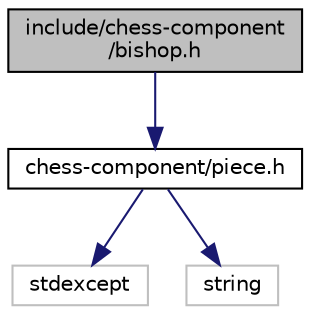 digraph "include/chess-component/bishop.h"
{
 // LATEX_PDF_SIZE
  edge [fontname="Helvetica",fontsize="10",labelfontname="Helvetica",labelfontsize="10"];
  node [fontname="Helvetica",fontsize="10",shape=record];
  Node1 [label="include/chess-component\l/bishop.h",height=0.2,width=0.4,color="black", fillcolor="grey75", style="filled", fontcolor="black",tooltip="BISHOP type class."];
  Node1 -> Node2 [color="midnightblue",fontsize="10",style="solid",fontname="Helvetica"];
  Node2 [label="chess-component/piece.h",height=0.2,width=0.4,color="black", fillcolor="white", style="filled",URL="$piece_8h.html",tooltip="Virtual class, to be inherited by all pieces, and to be used as a base class for manipulation on boar..."];
  Node2 -> Node3 [color="midnightblue",fontsize="10",style="solid",fontname="Helvetica"];
  Node3 [label="stdexcept",height=0.2,width=0.4,color="grey75", fillcolor="white", style="filled",tooltip=" "];
  Node2 -> Node4 [color="midnightblue",fontsize="10",style="solid",fontname="Helvetica"];
  Node4 [label="string",height=0.2,width=0.4,color="grey75", fillcolor="white", style="filled",tooltip=" "];
}
